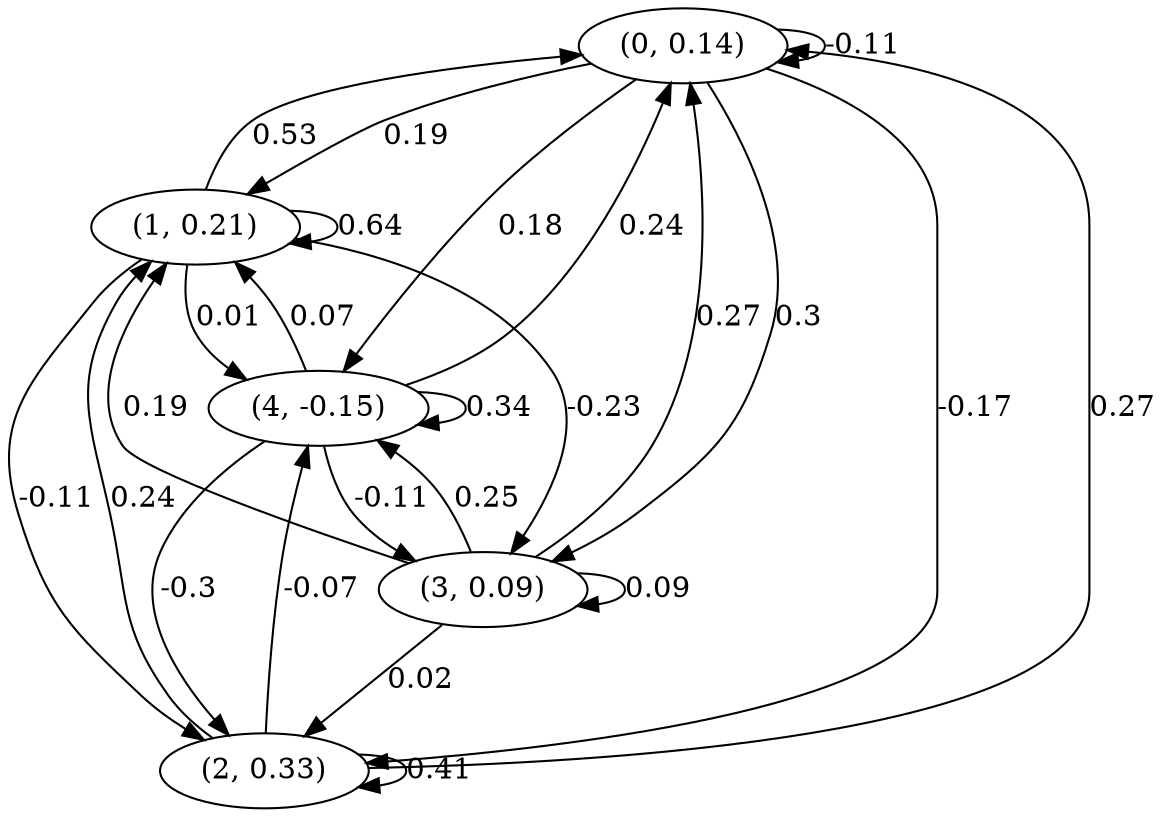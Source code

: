 digraph {
    0 [ label = "(0, 0.14)" ]
    1 [ label = "(1, 0.21)" ]
    2 [ label = "(2, 0.33)" ]
    3 [ label = "(3, 0.09)" ]
    4 [ label = "(4, -0.15)" ]
    0 -> 0 [ label = "-0.11" ]
    1 -> 1 [ label = "0.64" ]
    2 -> 2 [ label = "0.41" ]
    3 -> 3 [ label = "0.09" ]
    4 -> 4 [ label = "0.34" ]
    1 -> 0 [ label = "0.53" ]
    2 -> 0 [ label = "0.27" ]
    3 -> 0 [ label = "0.27" ]
    4 -> 0 [ label = "0.24" ]
    0 -> 1 [ label = "0.19" ]
    2 -> 1 [ label = "0.24" ]
    3 -> 1 [ label = "0.19" ]
    4 -> 1 [ label = "0.07" ]
    0 -> 2 [ label = "-0.17" ]
    1 -> 2 [ label = "-0.11" ]
    3 -> 2 [ label = "0.02" ]
    4 -> 2 [ label = "-0.3" ]
    0 -> 3 [ label = "0.3" ]
    1 -> 3 [ label = "-0.23" ]
    4 -> 3 [ label = "-0.11" ]
    0 -> 4 [ label = "0.18" ]
    1 -> 4 [ label = "0.01" ]
    2 -> 4 [ label = "-0.07" ]
    3 -> 4 [ label = "0.25" ]
}

